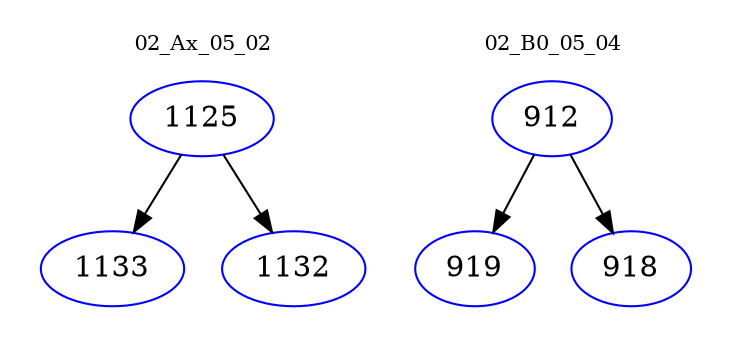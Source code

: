 digraph{
subgraph cluster_0 {
color = white
label = "02_Ax_05_02";
fontsize=10;
T0_1125 [label="1125", color="blue"]
T0_1125 -> T0_1133 [color="black"]
T0_1133 [label="1133", color="blue"]
T0_1125 -> T0_1132 [color="black"]
T0_1132 [label="1132", color="blue"]
}
subgraph cluster_1 {
color = white
label = "02_B0_05_04";
fontsize=10;
T1_912 [label="912", color="blue"]
T1_912 -> T1_919 [color="black"]
T1_919 [label="919", color="blue"]
T1_912 -> T1_918 [color="black"]
T1_918 [label="918", color="blue"]
}
}
